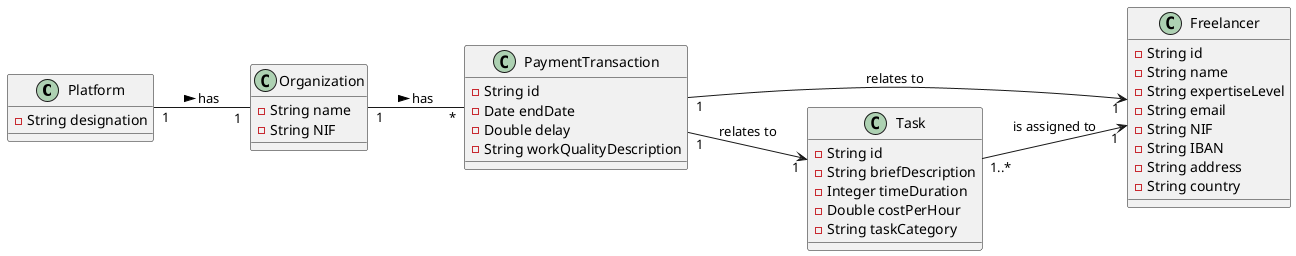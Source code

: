 @startuml
left to right direction

class Platform {
    -String designation
}

class Organization {
    -String name
    -String NIF
}

class PaymentTransaction {
    -String id
    -Date endDate
    -Double delay
    -String workQualityDescription
}

class Freelancer {
    -String id
    -String name
    -String expertiseLevel
    -String email
    -String NIF
    -String IBAN
    -String address
    -String country
}

class Task {
  -String id
  -String briefDescription
  -Integer timeDuration
  -Double costPerHour
  -String taskCategory
}


Platform "1" -- "1" Organization : has >
Organization "1" -- "*" PaymentTransaction : has >
PaymentTransaction "1" --> "1" Freelancer : relates to
PaymentTransaction "1" --> "1" Task : relates to
Task "1..*" --> "1" Freelancer : is assigned to
@enduml